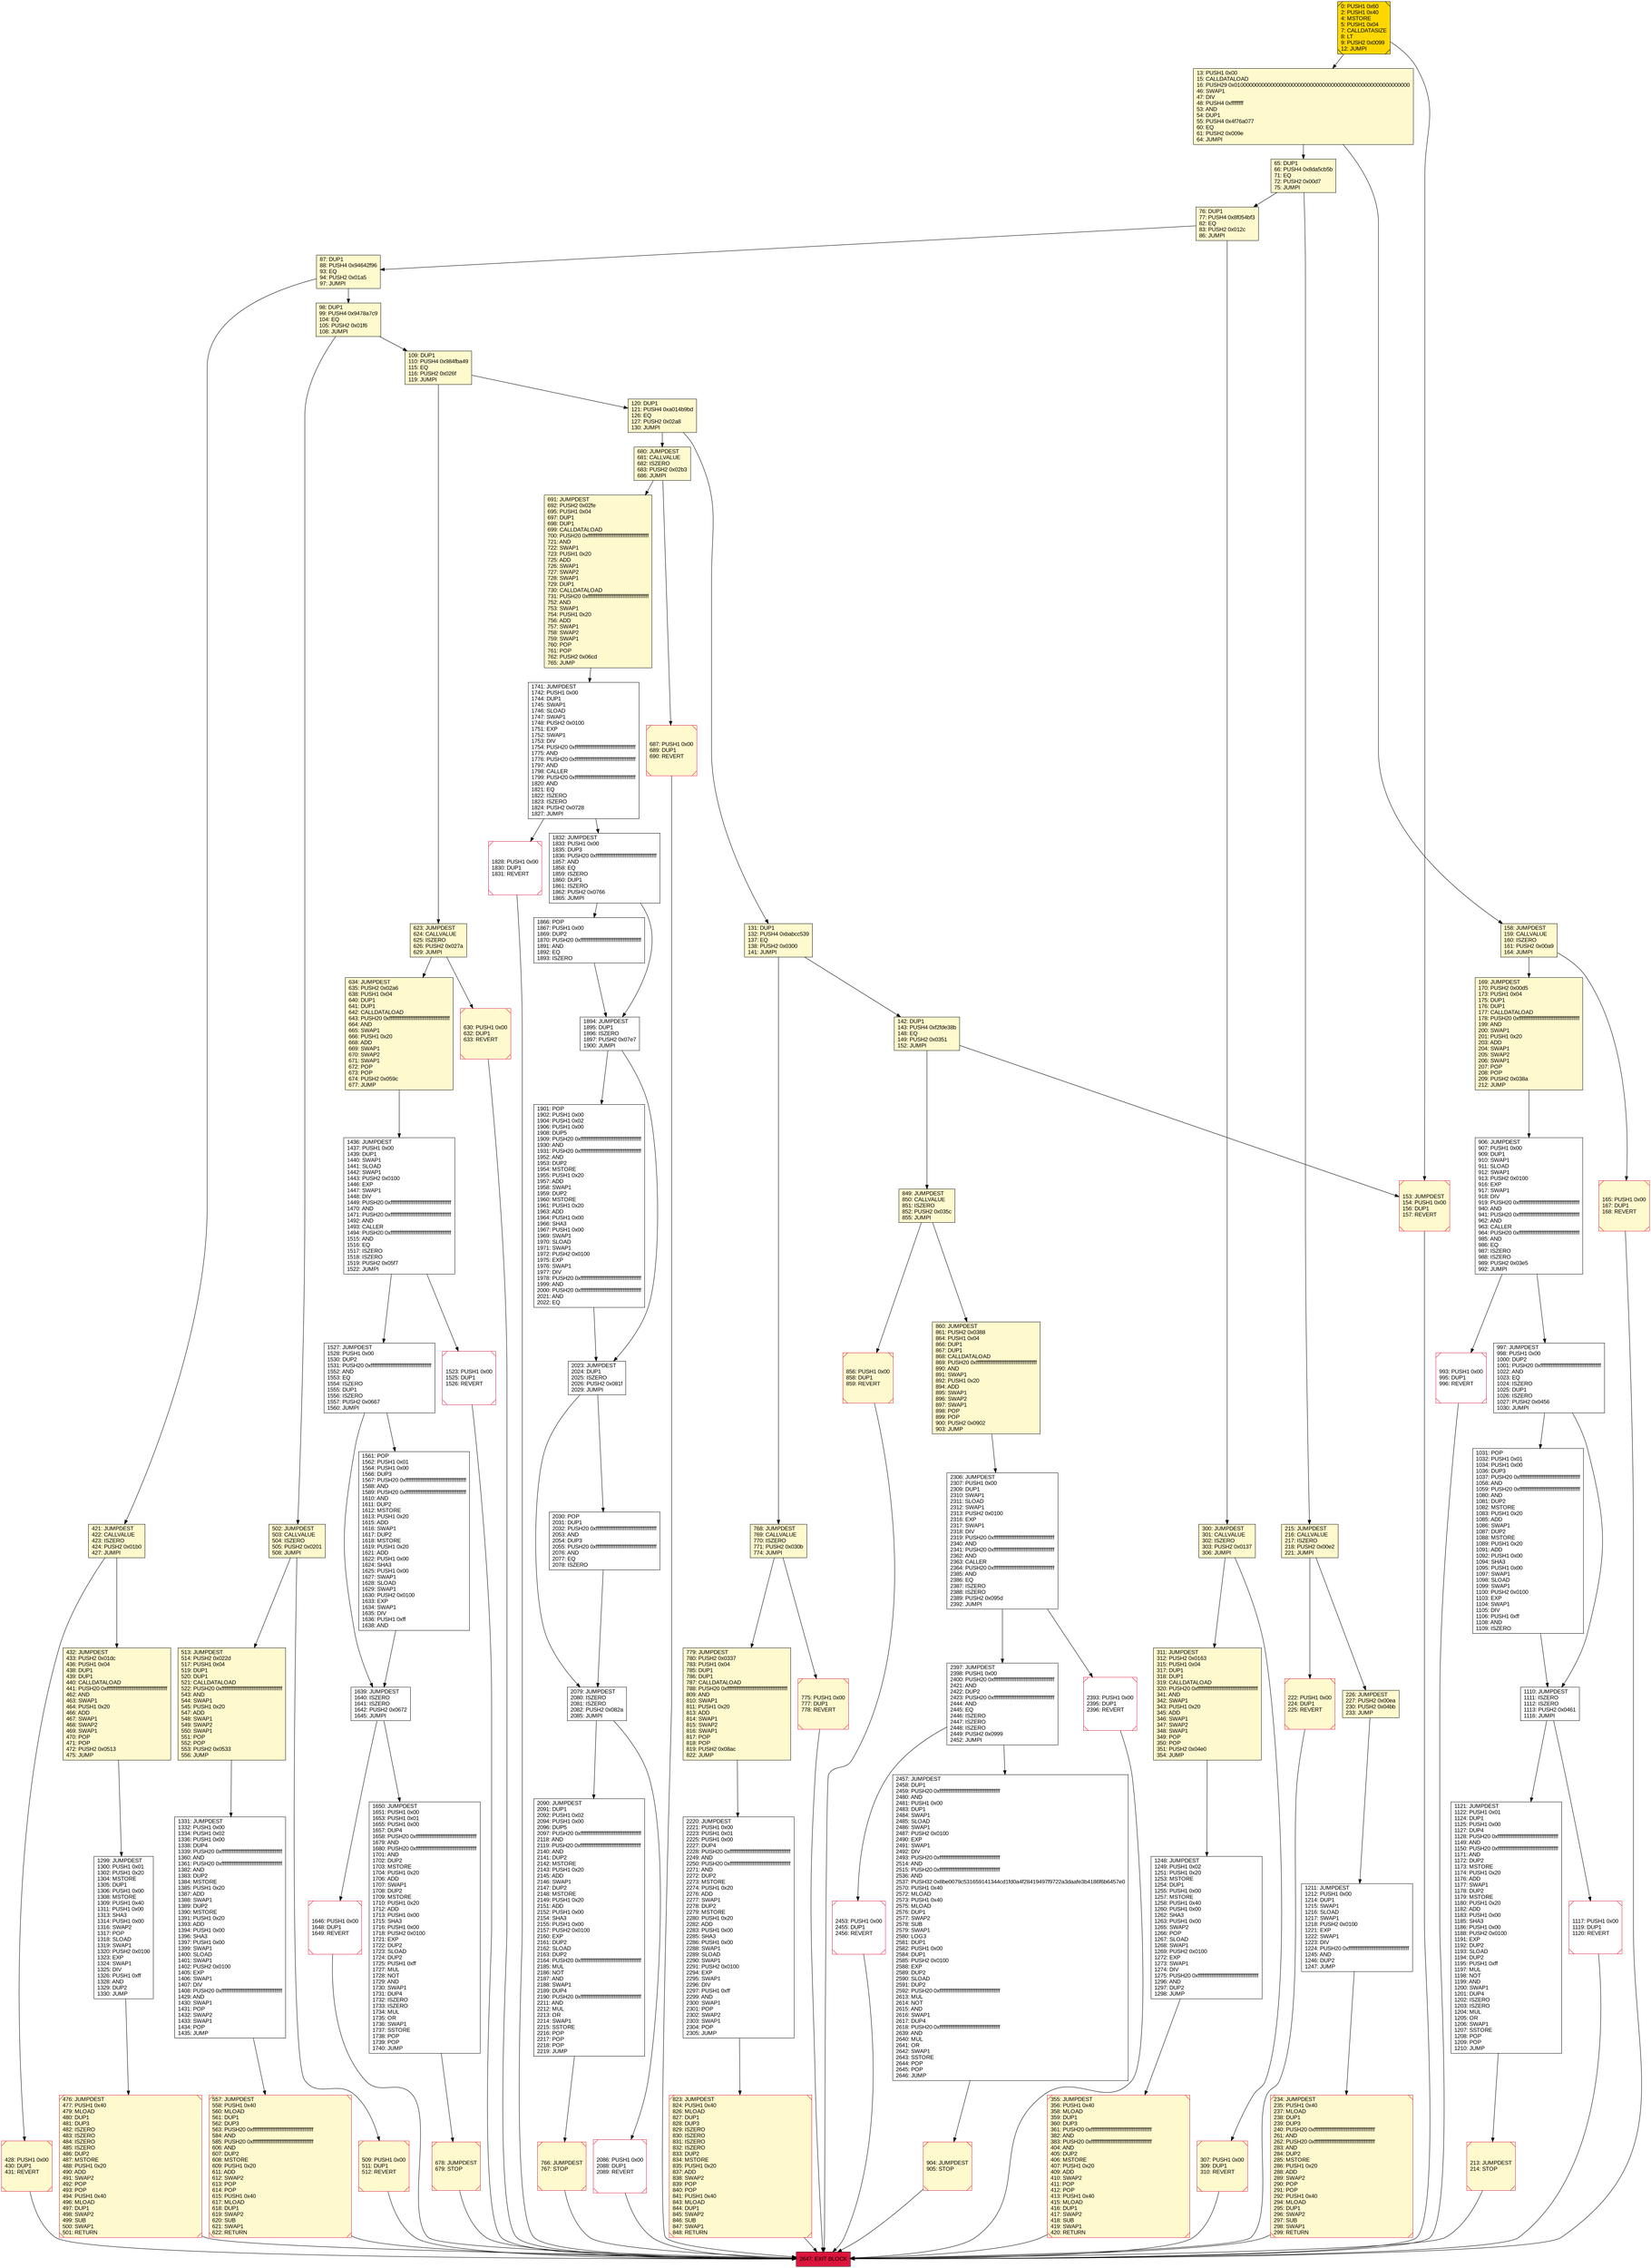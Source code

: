 digraph G {
bgcolor=transparent rankdir=UD;
node [shape=box style=filled color=black fillcolor=white fontname=arial fontcolor=black];
165 [label="165: PUSH1 0x00\l167: DUP1\l168: REVERT\l" fillcolor=lemonchiffon shape=Msquare color=crimson ];
1828 [label="1828: PUSH1 0x00\l1830: DUP1\l1831: REVERT\l" shape=Msquare color=crimson ];
120 [label="120: DUP1\l121: PUSH4 0xa014b9bd\l126: EQ\l127: PUSH2 0x02a8\l130: JUMPI\l" fillcolor=lemonchiffon ];
1639 [label="1639: JUMPDEST\l1640: ISZERO\l1641: ISZERO\l1642: PUSH2 0x0672\l1645: JUMPI\l" ];
2086 [label="2086: PUSH1 0x00\l2088: DUP1\l2089: REVERT\l" shape=Msquare color=crimson ];
2397 [label="2397: JUMPDEST\l2398: PUSH1 0x00\l2400: PUSH20 0xffffffffffffffffffffffffffffffffffffffff\l2421: AND\l2422: DUP2\l2423: PUSH20 0xffffffffffffffffffffffffffffffffffffffff\l2444: AND\l2445: EQ\l2446: ISZERO\l2447: ISZERO\l2448: ISZERO\l2449: PUSH2 0x0999\l2452: JUMPI\l" ];
823 [label="823: JUMPDEST\l824: PUSH1 0x40\l826: MLOAD\l827: DUP1\l828: DUP3\l829: ISZERO\l830: ISZERO\l831: ISZERO\l832: ISZERO\l833: DUP2\l834: MSTORE\l835: PUSH1 0x20\l837: ADD\l838: SWAP2\l839: POP\l840: POP\l841: PUSH1 0x40\l843: MLOAD\l844: DUP1\l845: SWAP2\l846: SUB\l847: SWAP1\l848: RETURN\l" fillcolor=lemonchiffon shape=Msquare color=crimson ];
226 [label="226: JUMPDEST\l227: PUSH2 0x00ea\l230: PUSH2 0x04bb\l233: JUMP\l" fillcolor=lemonchiffon ];
1561 [label="1561: POP\l1562: PUSH1 0x01\l1564: PUSH1 0x00\l1566: DUP3\l1567: PUSH20 0xffffffffffffffffffffffffffffffffffffffff\l1588: AND\l1589: PUSH20 0xffffffffffffffffffffffffffffffffffffffff\l1610: AND\l1611: DUP2\l1612: MSTORE\l1613: PUSH1 0x20\l1615: ADD\l1616: SWAP1\l1617: DUP2\l1618: MSTORE\l1619: PUSH1 0x20\l1621: ADD\l1622: PUSH1 0x00\l1624: SHA3\l1625: PUSH1 0x00\l1627: SWAP1\l1628: SLOAD\l1629: SWAP1\l1630: PUSH2 0x0100\l1633: EXP\l1634: SWAP1\l1635: DIV\l1636: PUSH1 0xff\l1638: AND\l" ];
1211 [label="1211: JUMPDEST\l1212: PUSH1 0x00\l1214: DUP1\l1215: SWAP1\l1216: SLOAD\l1217: SWAP1\l1218: PUSH2 0x0100\l1221: EXP\l1222: SWAP1\l1223: DIV\l1224: PUSH20 0xffffffffffffffffffffffffffffffffffffffff\l1245: AND\l1246: DUP2\l1247: JUMP\l" ];
428 [label="428: PUSH1 0x00\l430: DUP1\l431: REVERT\l" fillcolor=lemonchiffon shape=Msquare color=crimson ];
687 [label="687: PUSH1 0x00\l689: DUP1\l690: REVERT\l" fillcolor=lemonchiffon shape=Msquare color=crimson ];
307 [label="307: PUSH1 0x00\l309: DUP1\l310: REVERT\l" fillcolor=lemonchiffon shape=Msquare color=crimson ];
153 [label="153: JUMPDEST\l154: PUSH1 0x00\l156: DUP1\l157: REVERT\l" fillcolor=lemonchiffon shape=Msquare color=crimson ];
904 [label="904: JUMPDEST\l905: STOP\l" fillcolor=lemonchiffon shape=Msquare color=crimson ];
109 [label="109: DUP1\l110: PUSH4 0x984fba49\l115: EQ\l116: PUSH2 0x026f\l119: JUMPI\l" fillcolor=lemonchiffon ];
1299 [label="1299: JUMPDEST\l1300: PUSH1 0x01\l1302: PUSH1 0x20\l1304: MSTORE\l1305: DUP1\l1306: PUSH1 0x00\l1308: MSTORE\l1309: PUSH1 0x40\l1311: PUSH1 0x00\l1313: SHA3\l1314: PUSH1 0x00\l1316: SWAP2\l1317: POP\l1318: SLOAD\l1319: SWAP1\l1320: PUSH2 0x0100\l1323: EXP\l1324: SWAP1\l1325: DIV\l1326: PUSH1 0xff\l1328: AND\l1329: DUP2\l1330: JUMP\l" ];
860 [label="860: JUMPDEST\l861: PUSH2 0x0388\l864: PUSH1 0x04\l866: DUP1\l867: DUP1\l868: CALLDATALOAD\l869: PUSH20 0xffffffffffffffffffffffffffffffffffffffff\l890: AND\l891: SWAP1\l892: PUSH1 0x20\l894: ADD\l895: SWAP1\l896: SWAP2\l897: SWAP1\l898: POP\l899: POP\l900: PUSH2 0x0902\l903: JUMP\l" fillcolor=lemonchiffon ];
1894 [label="1894: JUMPDEST\l1895: DUP1\l1896: ISZERO\l1897: PUSH2 0x07e7\l1900: JUMPI\l" ];
2090 [label="2090: JUMPDEST\l2091: DUP1\l2092: PUSH1 0x02\l2094: PUSH1 0x00\l2096: DUP5\l2097: PUSH20 0xffffffffffffffffffffffffffffffffffffffff\l2118: AND\l2119: PUSH20 0xffffffffffffffffffffffffffffffffffffffff\l2140: AND\l2141: DUP2\l2142: MSTORE\l2143: PUSH1 0x20\l2145: ADD\l2146: SWAP1\l2147: DUP2\l2148: MSTORE\l2149: PUSH1 0x20\l2151: ADD\l2152: PUSH1 0x00\l2154: SHA3\l2155: PUSH1 0x00\l2157: PUSH2 0x0100\l2160: EXP\l2161: DUP2\l2162: SLOAD\l2163: DUP2\l2164: PUSH20 0xffffffffffffffffffffffffffffffffffffffff\l2185: MUL\l2186: NOT\l2187: AND\l2188: SWAP1\l2189: DUP4\l2190: PUSH20 0xffffffffffffffffffffffffffffffffffffffff\l2211: AND\l2212: MUL\l2213: OR\l2214: SWAP1\l2215: SSTORE\l2216: POP\l2217: POP\l2218: POP\l2219: JUMP\l" ];
1331 [label="1331: JUMPDEST\l1332: PUSH1 0x00\l1334: PUSH1 0x02\l1336: PUSH1 0x00\l1338: DUP4\l1339: PUSH20 0xffffffffffffffffffffffffffffffffffffffff\l1360: AND\l1361: PUSH20 0xffffffffffffffffffffffffffffffffffffffff\l1382: AND\l1383: DUP2\l1384: MSTORE\l1385: PUSH1 0x20\l1387: ADD\l1388: SWAP1\l1389: DUP2\l1390: MSTORE\l1391: PUSH1 0x20\l1393: ADD\l1394: PUSH1 0x00\l1396: SHA3\l1397: PUSH1 0x00\l1399: SWAP1\l1400: SLOAD\l1401: SWAP1\l1402: PUSH2 0x0100\l1405: EXP\l1406: SWAP1\l1407: DIV\l1408: PUSH20 0xffffffffffffffffffffffffffffffffffffffff\l1429: AND\l1430: SWAP1\l1431: POP\l1432: SWAP2\l1433: SWAP1\l1434: POP\l1435: JUMP\l" ];
1527 [label="1527: JUMPDEST\l1528: PUSH1 0x00\l1530: DUP2\l1531: PUSH20 0xffffffffffffffffffffffffffffffffffffffff\l1552: AND\l1553: EQ\l1554: ISZERO\l1555: DUP1\l1556: ISZERO\l1557: PUSH2 0x0667\l1560: JUMPI\l" ];
680 [label="680: JUMPDEST\l681: CALLVALUE\l682: ISZERO\l683: PUSH2 0x02b3\l686: JUMPI\l" fillcolor=lemonchiffon ];
775 [label="775: PUSH1 0x00\l777: DUP1\l778: REVERT\l" fillcolor=lemonchiffon shape=Msquare color=crimson ];
623 [label="623: JUMPDEST\l624: CALLVALUE\l625: ISZERO\l626: PUSH2 0x027a\l629: JUMPI\l" fillcolor=lemonchiffon ];
1741 [label="1741: JUMPDEST\l1742: PUSH1 0x00\l1744: DUP1\l1745: SWAP1\l1746: SLOAD\l1747: SWAP1\l1748: PUSH2 0x0100\l1751: EXP\l1752: SWAP1\l1753: DIV\l1754: PUSH20 0xffffffffffffffffffffffffffffffffffffffff\l1775: AND\l1776: PUSH20 0xffffffffffffffffffffffffffffffffffffffff\l1797: AND\l1798: CALLER\l1799: PUSH20 0xffffffffffffffffffffffffffffffffffffffff\l1820: AND\l1821: EQ\l1822: ISZERO\l1823: ISZERO\l1824: PUSH2 0x0728\l1827: JUMPI\l" ];
355 [label="355: JUMPDEST\l356: PUSH1 0x40\l358: MLOAD\l359: DUP1\l360: DUP3\l361: PUSH20 0xffffffffffffffffffffffffffffffffffffffff\l382: AND\l383: PUSH20 0xffffffffffffffffffffffffffffffffffffffff\l404: AND\l405: DUP2\l406: MSTORE\l407: PUSH1 0x20\l409: ADD\l410: SWAP2\l411: POP\l412: POP\l413: PUSH1 0x40\l415: MLOAD\l416: DUP1\l417: SWAP2\l418: SUB\l419: SWAP1\l420: RETURN\l" fillcolor=lemonchiffon shape=Msquare color=crimson ];
76 [label="76: DUP1\l77: PUSH4 0x8f054bf3\l82: EQ\l83: PUSH2 0x012c\l86: JUMPI\l" fillcolor=lemonchiffon ];
678 [label="678: JUMPDEST\l679: STOP\l" fillcolor=lemonchiffon shape=Msquare color=crimson ];
2453 [label="2453: PUSH1 0x00\l2455: DUP1\l2456: REVERT\l" shape=Msquare color=crimson ];
98 [label="98: DUP1\l99: PUSH4 0x9478a7c9\l104: EQ\l105: PUSH2 0x01f6\l108: JUMPI\l" fillcolor=lemonchiffon ];
234 [label="234: JUMPDEST\l235: PUSH1 0x40\l237: MLOAD\l238: DUP1\l239: DUP3\l240: PUSH20 0xffffffffffffffffffffffffffffffffffffffff\l261: AND\l262: PUSH20 0xffffffffffffffffffffffffffffffffffffffff\l283: AND\l284: DUP2\l285: MSTORE\l286: PUSH1 0x20\l288: ADD\l289: SWAP2\l290: POP\l291: POP\l292: PUSH1 0x40\l294: MLOAD\l295: DUP1\l296: SWAP2\l297: SUB\l298: SWAP1\l299: RETURN\l" fillcolor=lemonchiffon shape=Msquare color=crimson ];
2079 [label="2079: JUMPDEST\l2080: ISZERO\l2081: ISZERO\l2082: PUSH2 0x082a\l2085: JUMPI\l" ];
691 [label="691: JUMPDEST\l692: PUSH2 0x02fe\l695: PUSH1 0x04\l697: DUP1\l698: DUP1\l699: CALLDATALOAD\l700: PUSH20 0xffffffffffffffffffffffffffffffffffffffff\l721: AND\l722: SWAP1\l723: PUSH1 0x20\l725: ADD\l726: SWAP1\l727: SWAP2\l728: SWAP1\l729: DUP1\l730: CALLDATALOAD\l731: PUSH20 0xffffffffffffffffffffffffffffffffffffffff\l752: AND\l753: SWAP1\l754: PUSH1 0x20\l756: ADD\l757: SWAP1\l758: SWAP2\l759: SWAP1\l760: POP\l761: POP\l762: PUSH2 0x06cd\l765: JUMP\l" fillcolor=lemonchiffon ];
997 [label="997: JUMPDEST\l998: PUSH1 0x00\l1000: DUP2\l1001: PUSH20 0xffffffffffffffffffffffffffffffffffffffff\l1022: AND\l1023: EQ\l1024: ISZERO\l1025: DUP1\l1026: ISZERO\l1027: PUSH2 0x0456\l1030: JUMPI\l" ];
311 [label="311: JUMPDEST\l312: PUSH2 0x0163\l315: PUSH1 0x04\l317: DUP1\l318: DUP1\l319: CALLDATALOAD\l320: PUSH20 0xffffffffffffffffffffffffffffffffffffffff\l341: AND\l342: SWAP1\l343: PUSH1 0x20\l345: ADD\l346: SWAP1\l347: SWAP2\l348: SWAP1\l349: POP\l350: POP\l351: PUSH2 0x04e0\l354: JUMP\l" fillcolor=lemonchiffon ];
1832 [label="1832: JUMPDEST\l1833: PUSH1 0x00\l1835: DUP3\l1836: PUSH20 0xffffffffffffffffffffffffffffffffffffffff\l1857: AND\l1858: EQ\l1859: ISZERO\l1860: DUP1\l1861: ISZERO\l1862: PUSH2 0x0766\l1865: JUMPI\l" ];
993 [label="993: PUSH1 0x00\l995: DUP1\l996: REVERT\l" shape=Msquare color=crimson ];
213 [label="213: JUMPDEST\l214: STOP\l" fillcolor=lemonchiffon shape=Msquare color=crimson ];
1901 [label="1901: POP\l1902: PUSH1 0x00\l1904: PUSH1 0x02\l1906: PUSH1 0x00\l1908: DUP5\l1909: PUSH20 0xffffffffffffffffffffffffffffffffffffffff\l1930: AND\l1931: PUSH20 0xffffffffffffffffffffffffffffffffffffffff\l1952: AND\l1953: DUP2\l1954: MSTORE\l1955: PUSH1 0x20\l1957: ADD\l1958: SWAP1\l1959: DUP2\l1960: MSTORE\l1961: PUSH1 0x20\l1963: ADD\l1964: PUSH1 0x00\l1966: SHA3\l1967: PUSH1 0x00\l1969: SWAP1\l1970: SLOAD\l1971: SWAP1\l1972: PUSH2 0x0100\l1975: EXP\l1976: SWAP1\l1977: DIV\l1978: PUSH20 0xffffffffffffffffffffffffffffffffffffffff\l1999: AND\l2000: PUSH20 0xffffffffffffffffffffffffffffffffffffffff\l2021: AND\l2022: EQ\l" ];
142 [label="142: DUP1\l143: PUSH4 0xf2fde38b\l148: EQ\l149: PUSH2 0x0351\l152: JUMPI\l" fillcolor=lemonchiffon ];
169 [label="169: JUMPDEST\l170: PUSH2 0x00d5\l173: PUSH1 0x04\l175: DUP1\l176: DUP1\l177: CALLDATALOAD\l178: PUSH20 0xffffffffffffffffffffffffffffffffffffffff\l199: AND\l200: SWAP1\l201: PUSH1 0x20\l203: ADD\l204: SWAP1\l205: SWAP2\l206: SWAP1\l207: POP\l208: POP\l209: PUSH2 0x038a\l212: JUMP\l" fillcolor=lemonchiffon ];
1248 [label="1248: JUMPDEST\l1249: PUSH1 0x02\l1251: PUSH1 0x20\l1253: MSTORE\l1254: DUP1\l1255: PUSH1 0x00\l1257: MSTORE\l1258: PUSH1 0x40\l1260: PUSH1 0x00\l1262: SHA3\l1263: PUSH1 0x00\l1265: SWAP2\l1266: POP\l1267: SLOAD\l1268: SWAP1\l1269: PUSH2 0x0100\l1272: EXP\l1273: SWAP1\l1274: DIV\l1275: PUSH20 0xffffffffffffffffffffffffffffffffffffffff\l1296: AND\l1297: DUP2\l1298: JUMP\l" ];
1646 [label="1646: PUSH1 0x00\l1648: DUP1\l1649: REVERT\l" shape=Msquare color=crimson ];
300 [label="300: JUMPDEST\l301: CALLVALUE\l302: ISZERO\l303: PUSH2 0x0137\l306: JUMPI\l" fillcolor=lemonchiffon ];
1523 [label="1523: PUSH1 0x00\l1525: DUP1\l1526: REVERT\l" shape=Msquare color=crimson ];
1650 [label="1650: JUMPDEST\l1651: PUSH1 0x00\l1653: PUSH1 0x01\l1655: PUSH1 0x00\l1657: DUP4\l1658: PUSH20 0xffffffffffffffffffffffffffffffffffffffff\l1679: AND\l1680: PUSH20 0xffffffffffffffffffffffffffffffffffffffff\l1701: AND\l1702: DUP2\l1703: MSTORE\l1704: PUSH1 0x20\l1706: ADD\l1707: SWAP1\l1708: DUP2\l1709: MSTORE\l1710: PUSH1 0x20\l1712: ADD\l1713: PUSH1 0x00\l1715: SHA3\l1716: PUSH1 0x00\l1718: PUSH2 0x0100\l1721: EXP\l1722: DUP2\l1723: SLOAD\l1724: DUP2\l1725: PUSH1 0xff\l1727: MUL\l1728: NOT\l1729: AND\l1730: SWAP1\l1731: DUP4\l1732: ISZERO\l1733: ISZERO\l1734: MUL\l1735: OR\l1736: SWAP1\l1737: SSTORE\l1738: POP\l1739: POP\l1740: JUMP\l" ];
513 [label="513: JUMPDEST\l514: PUSH2 0x022d\l517: PUSH1 0x04\l519: DUP1\l520: DUP1\l521: CALLDATALOAD\l522: PUSH20 0xffffffffffffffffffffffffffffffffffffffff\l543: AND\l544: SWAP1\l545: PUSH1 0x20\l547: ADD\l548: SWAP1\l549: SWAP2\l550: SWAP1\l551: POP\l552: POP\l553: PUSH2 0x0533\l556: JUMP\l" fillcolor=lemonchiffon ];
158 [label="158: JUMPDEST\l159: CALLVALUE\l160: ISZERO\l161: PUSH2 0x00a9\l164: JUMPI\l" fillcolor=lemonchiffon ];
2030 [label="2030: POP\l2031: DUP1\l2032: PUSH20 0xffffffffffffffffffffffffffffffffffffffff\l2053: AND\l2054: DUP3\l2055: PUSH20 0xffffffffffffffffffffffffffffffffffffffff\l2076: AND\l2077: EQ\l2078: ISZERO\l" ];
849 [label="849: JUMPDEST\l850: CALLVALUE\l851: ISZERO\l852: PUSH2 0x035c\l855: JUMPI\l" fillcolor=lemonchiffon ];
2647 [label="2647: EXIT BLOCK\l" fillcolor=crimson ];
630 [label="630: PUSH1 0x00\l632: DUP1\l633: REVERT\l" fillcolor=lemonchiffon shape=Msquare color=crimson ];
2306 [label="2306: JUMPDEST\l2307: PUSH1 0x00\l2309: DUP1\l2310: SWAP1\l2311: SLOAD\l2312: SWAP1\l2313: PUSH2 0x0100\l2316: EXP\l2317: SWAP1\l2318: DIV\l2319: PUSH20 0xffffffffffffffffffffffffffffffffffffffff\l2340: AND\l2341: PUSH20 0xffffffffffffffffffffffffffffffffffffffff\l2362: AND\l2363: CALLER\l2364: PUSH20 0xffffffffffffffffffffffffffffffffffffffff\l2385: AND\l2386: EQ\l2387: ISZERO\l2388: ISZERO\l2389: PUSH2 0x095d\l2392: JUMPI\l" ];
509 [label="509: PUSH1 0x00\l511: DUP1\l512: REVERT\l" fillcolor=lemonchiffon shape=Msquare color=crimson ];
131 [label="131: DUP1\l132: PUSH4 0xbabcc539\l137: EQ\l138: PUSH2 0x0300\l141: JUMPI\l" fillcolor=lemonchiffon ];
768 [label="768: JUMPDEST\l769: CALLVALUE\l770: ISZERO\l771: PUSH2 0x030b\l774: JUMPI\l" fillcolor=lemonchiffon ];
476 [label="476: JUMPDEST\l477: PUSH1 0x40\l479: MLOAD\l480: DUP1\l481: DUP3\l482: ISZERO\l483: ISZERO\l484: ISZERO\l485: ISZERO\l486: DUP2\l487: MSTORE\l488: PUSH1 0x20\l490: ADD\l491: SWAP2\l492: POP\l493: POP\l494: PUSH1 0x40\l496: MLOAD\l497: DUP1\l498: SWAP2\l499: SUB\l500: SWAP1\l501: RETURN\l" fillcolor=lemonchiffon shape=Msquare color=crimson ];
1436 [label="1436: JUMPDEST\l1437: PUSH1 0x00\l1439: DUP1\l1440: SWAP1\l1441: SLOAD\l1442: SWAP1\l1443: PUSH2 0x0100\l1446: EXP\l1447: SWAP1\l1448: DIV\l1449: PUSH20 0xffffffffffffffffffffffffffffffffffffffff\l1470: AND\l1471: PUSH20 0xffffffffffffffffffffffffffffffffffffffff\l1492: AND\l1493: CALLER\l1494: PUSH20 0xffffffffffffffffffffffffffffffffffffffff\l1515: AND\l1516: EQ\l1517: ISZERO\l1518: ISZERO\l1519: PUSH2 0x05f7\l1522: JUMPI\l" ];
13 [label="13: PUSH1 0x00\l15: CALLDATALOAD\l16: PUSH29 0x0100000000000000000000000000000000000000000000000000000000\l46: SWAP1\l47: DIV\l48: PUSH4 0xffffffff\l53: AND\l54: DUP1\l55: PUSH4 0x4f76a077\l60: EQ\l61: PUSH2 0x009e\l64: JUMPI\l" fillcolor=lemonchiffon ];
1866 [label="1866: POP\l1867: PUSH1 0x00\l1869: DUP2\l1870: PUSH20 0xffffffffffffffffffffffffffffffffffffffff\l1891: AND\l1892: EQ\l1893: ISZERO\l" ];
421 [label="421: JUMPDEST\l422: CALLVALUE\l423: ISZERO\l424: PUSH2 0x01b0\l427: JUMPI\l" fillcolor=lemonchiffon ];
2220 [label="2220: JUMPDEST\l2221: PUSH1 0x00\l2223: PUSH1 0x01\l2225: PUSH1 0x00\l2227: DUP4\l2228: PUSH20 0xffffffffffffffffffffffffffffffffffffffff\l2249: AND\l2250: PUSH20 0xffffffffffffffffffffffffffffffffffffffff\l2271: AND\l2272: DUP2\l2273: MSTORE\l2274: PUSH1 0x20\l2276: ADD\l2277: SWAP1\l2278: DUP2\l2279: MSTORE\l2280: PUSH1 0x20\l2282: ADD\l2283: PUSH1 0x00\l2285: SHA3\l2286: PUSH1 0x00\l2288: SWAP1\l2289: SLOAD\l2290: SWAP1\l2291: PUSH2 0x0100\l2294: EXP\l2295: SWAP1\l2296: DIV\l2297: PUSH1 0xff\l2299: AND\l2300: SWAP1\l2301: POP\l2302: SWAP2\l2303: SWAP1\l2304: POP\l2305: JUMP\l" ];
432 [label="432: JUMPDEST\l433: PUSH2 0x01dc\l436: PUSH1 0x04\l438: DUP1\l439: DUP1\l440: CALLDATALOAD\l441: PUSH20 0xffffffffffffffffffffffffffffffffffffffff\l462: AND\l463: SWAP1\l464: PUSH1 0x20\l466: ADD\l467: SWAP1\l468: SWAP2\l469: SWAP1\l470: POP\l471: POP\l472: PUSH2 0x0513\l475: JUMP\l" fillcolor=lemonchiffon ];
65 [label="65: DUP1\l66: PUSH4 0x8da5cb5b\l71: EQ\l72: PUSH2 0x00d7\l75: JUMPI\l" fillcolor=lemonchiffon ];
766 [label="766: JUMPDEST\l767: STOP\l" fillcolor=lemonchiffon shape=Msquare color=crimson ];
634 [label="634: JUMPDEST\l635: PUSH2 0x02a6\l638: PUSH1 0x04\l640: DUP1\l641: DUP1\l642: CALLDATALOAD\l643: PUSH20 0xffffffffffffffffffffffffffffffffffffffff\l664: AND\l665: SWAP1\l666: PUSH1 0x20\l668: ADD\l669: SWAP1\l670: SWAP2\l671: SWAP1\l672: POP\l673: POP\l674: PUSH2 0x059c\l677: JUMP\l" fillcolor=lemonchiffon ];
2457 [label="2457: JUMPDEST\l2458: DUP1\l2459: PUSH20 0xffffffffffffffffffffffffffffffffffffffff\l2480: AND\l2481: PUSH1 0x00\l2483: DUP1\l2484: SWAP1\l2485: SLOAD\l2486: SWAP1\l2487: PUSH2 0x0100\l2490: EXP\l2491: SWAP1\l2492: DIV\l2493: PUSH20 0xffffffffffffffffffffffffffffffffffffffff\l2514: AND\l2515: PUSH20 0xffffffffffffffffffffffffffffffffffffffff\l2536: AND\l2537: PUSH32 0x8be0079c531659141344cd1fd0a4f28419497f9722a3daafe3b4186f6b6457e0\l2570: PUSH1 0x40\l2572: MLOAD\l2573: PUSH1 0x40\l2575: MLOAD\l2576: DUP1\l2577: SWAP2\l2578: SUB\l2579: SWAP1\l2580: LOG3\l2581: DUP1\l2582: PUSH1 0x00\l2584: DUP1\l2585: PUSH2 0x0100\l2588: EXP\l2589: DUP2\l2590: SLOAD\l2591: DUP2\l2592: PUSH20 0xffffffffffffffffffffffffffffffffffffffff\l2613: MUL\l2614: NOT\l2615: AND\l2616: SWAP1\l2617: DUP4\l2618: PUSH20 0xffffffffffffffffffffffffffffffffffffffff\l2639: AND\l2640: MUL\l2641: OR\l2642: SWAP1\l2643: SSTORE\l2644: POP\l2645: POP\l2646: JUMP\l" ];
1121 [label="1121: JUMPDEST\l1122: PUSH1 0x01\l1124: DUP1\l1125: PUSH1 0x00\l1127: DUP4\l1128: PUSH20 0xffffffffffffffffffffffffffffffffffffffff\l1149: AND\l1150: PUSH20 0xffffffffffffffffffffffffffffffffffffffff\l1171: AND\l1172: DUP2\l1173: MSTORE\l1174: PUSH1 0x20\l1176: ADD\l1177: SWAP1\l1178: DUP2\l1179: MSTORE\l1180: PUSH1 0x20\l1182: ADD\l1183: PUSH1 0x00\l1185: SHA3\l1186: PUSH1 0x00\l1188: PUSH2 0x0100\l1191: EXP\l1192: DUP2\l1193: SLOAD\l1194: DUP2\l1195: PUSH1 0xff\l1197: MUL\l1198: NOT\l1199: AND\l1200: SWAP1\l1201: DUP4\l1202: ISZERO\l1203: ISZERO\l1204: MUL\l1205: OR\l1206: SWAP1\l1207: SSTORE\l1208: POP\l1209: POP\l1210: JUMP\l" ];
502 [label="502: JUMPDEST\l503: CALLVALUE\l504: ISZERO\l505: PUSH2 0x0201\l508: JUMPI\l" fillcolor=lemonchiffon ];
1110 [label="1110: JUMPDEST\l1111: ISZERO\l1112: ISZERO\l1113: PUSH2 0x0461\l1116: JUMPI\l" ];
0 [label="0: PUSH1 0x60\l2: PUSH1 0x40\l4: MSTORE\l5: PUSH1 0x04\l7: CALLDATASIZE\l8: LT\l9: PUSH2 0x0099\l12: JUMPI\l" fillcolor=lemonchiffon shape=Msquare fillcolor=gold ];
906 [label="906: JUMPDEST\l907: PUSH1 0x00\l909: DUP1\l910: SWAP1\l911: SLOAD\l912: SWAP1\l913: PUSH2 0x0100\l916: EXP\l917: SWAP1\l918: DIV\l919: PUSH20 0xffffffffffffffffffffffffffffffffffffffff\l940: AND\l941: PUSH20 0xffffffffffffffffffffffffffffffffffffffff\l962: AND\l963: CALLER\l964: PUSH20 0xffffffffffffffffffffffffffffffffffffffff\l985: AND\l986: EQ\l987: ISZERO\l988: ISZERO\l989: PUSH2 0x03e5\l992: JUMPI\l" ];
1031 [label="1031: POP\l1032: PUSH1 0x01\l1034: PUSH1 0x00\l1036: DUP3\l1037: PUSH20 0xffffffffffffffffffffffffffffffffffffffff\l1058: AND\l1059: PUSH20 0xffffffffffffffffffffffffffffffffffffffff\l1080: AND\l1081: DUP2\l1082: MSTORE\l1083: PUSH1 0x20\l1085: ADD\l1086: SWAP1\l1087: DUP2\l1088: MSTORE\l1089: PUSH1 0x20\l1091: ADD\l1092: PUSH1 0x00\l1094: SHA3\l1095: PUSH1 0x00\l1097: SWAP1\l1098: SLOAD\l1099: SWAP1\l1100: PUSH2 0x0100\l1103: EXP\l1104: SWAP1\l1105: DIV\l1106: PUSH1 0xff\l1108: AND\l1109: ISZERO\l" ];
2023 [label="2023: JUMPDEST\l2024: DUP1\l2025: ISZERO\l2026: PUSH2 0x081f\l2029: JUMPI\l" ];
87 [label="87: DUP1\l88: PUSH4 0x94642f96\l93: EQ\l94: PUSH2 0x01a5\l97: JUMPI\l" fillcolor=lemonchiffon ];
2393 [label="2393: PUSH1 0x00\l2395: DUP1\l2396: REVERT\l" shape=Msquare color=crimson ];
856 [label="856: PUSH1 0x00\l858: DUP1\l859: REVERT\l" fillcolor=lemonchiffon shape=Msquare color=crimson ];
215 [label="215: JUMPDEST\l216: CALLVALUE\l217: ISZERO\l218: PUSH2 0x00e2\l221: JUMPI\l" fillcolor=lemonchiffon ];
1117 [label="1117: PUSH1 0x00\l1119: DUP1\l1120: REVERT\l" shape=Msquare color=crimson ];
557 [label="557: JUMPDEST\l558: PUSH1 0x40\l560: MLOAD\l561: DUP1\l562: DUP3\l563: PUSH20 0xffffffffffffffffffffffffffffffffffffffff\l584: AND\l585: PUSH20 0xffffffffffffffffffffffffffffffffffffffff\l606: AND\l607: DUP2\l608: MSTORE\l609: PUSH1 0x20\l611: ADD\l612: SWAP2\l613: POP\l614: POP\l615: PUSH1 0x40\l617: MLOAD\l618: DUP1\l619: SWAP2\l620: SUB\l621: SWAP1\l622: RETURN\l" fillcolor=lemonchiffon shape=Msquare color=crimson ];
779 [label="779: JUMPDEST\l780: PUSH2 0x0337\l783: PUSH1 0x04\l785: DUP1\l786: DUP1\l787: CALLDATALOAD\l788: PUSH20 0xffffffffffffffffffffffffffffffffffffffff\l809: AND\l810: SWAP1\l811: PUSH1 0x20\l813: ADD\l814: SWAP1\l815: SWAP2\l816: SWAP1\l817: POP\l818: POP\l819: PUSH2 0x08ac\l822: JUMP\l" fillcolor=lemonchiffon ];
222 [label="222: PUSH1 0x00\l224: DUP1\l225: REVERT\l" fillcolor=lemonchiffon shape=Msquare color=crimson ];
421 -> 432;
215 -> 222;
1031 -> 1110;
1523 -> 2647;
509 -> 2647;
1110 -> 1117;
0 -> 13;
142 -> 849;
87 -> 421;
213 -> 2647;
993 -> 2647;
2079 -> 2090;
109 -> 120;
158 -> 169;
768 -> 779;
1832 -> 1894;
2306 -> 2393;
502 -> 513;
222 -> 2647;
557 -> 2647;
1527 -> 1561;
1741 -> 1828;
1121 -> 213;
109 -> 623;
1436 -> 1523;
2397 -> 2453;
13 -> 158;
906 -> 993;
1211 -> 234;
1901 -> 2023;
766 -> 2647;
169 -> 906;
300 -> 307;
1436 -> 1527;
98 -> 502;
997 -> 1031;
1639 -> 1646;
849 -> 860;
904 -> 2647;
2090 -> 766;
997 -> 1110;
158 -> 165;
1639 -> 1650;
165 -> 2647;
65 -> 76;
687 -> 2647;
428 -> 2647;
823 -> 2647;
76 -> 300;
2453 -> 2647;
678 -> 2647;
355 -> 2647;
421 -> 428;
2030 -> 2079;
300 -> 311;
311 -> 1248;
513 -> 1331;
215 -> 226;
432 -> 1299;
131 -> 768;
630 -> 2647;
226 -> 1211;
1561 -> 1639;
13 -> 65;
634 -> 1436;
1741 -> 1832;
691 -> 1741;
65 -> 215;
1646 -> 2647;
680 -> 691;
779 -> 2220;
1110 -> 1121;
120 -> 680;
2023 -> 2030;
1527 -> 1639;
98 -> 109;
131 -> 142;
680 -> 687;
1117 -> 2647;
502 -> 509;
849 -> 856;
856 -> 2647;
2393 -> 2647;
476 -> 2647;
2079 -> 2086;
860 -> 2306;
1866 -> 1894;
307 -> 2647;
623 -> 634;
768 -> 775;
76 -> 87;
906 -> 997;
153 -> 2647;
87 -> 98;
2023 -> 2079;
2086 -> 2647;
1828 -> 2647;
1894 -> 2023;
142 -> 153;
1331 -> 557;
1832 -> 1866;
2306 -> 2397;
1894 -> 1901;
120 -> 131;
1650 -> 678;
2397 -> 2457;
0 -> 153;
234 -> 2647;
2220 -> 823;
775 -> 2647;
2457 -> 904;
623 -> 630;
1299 -> 476;
1248 -> 355;
}